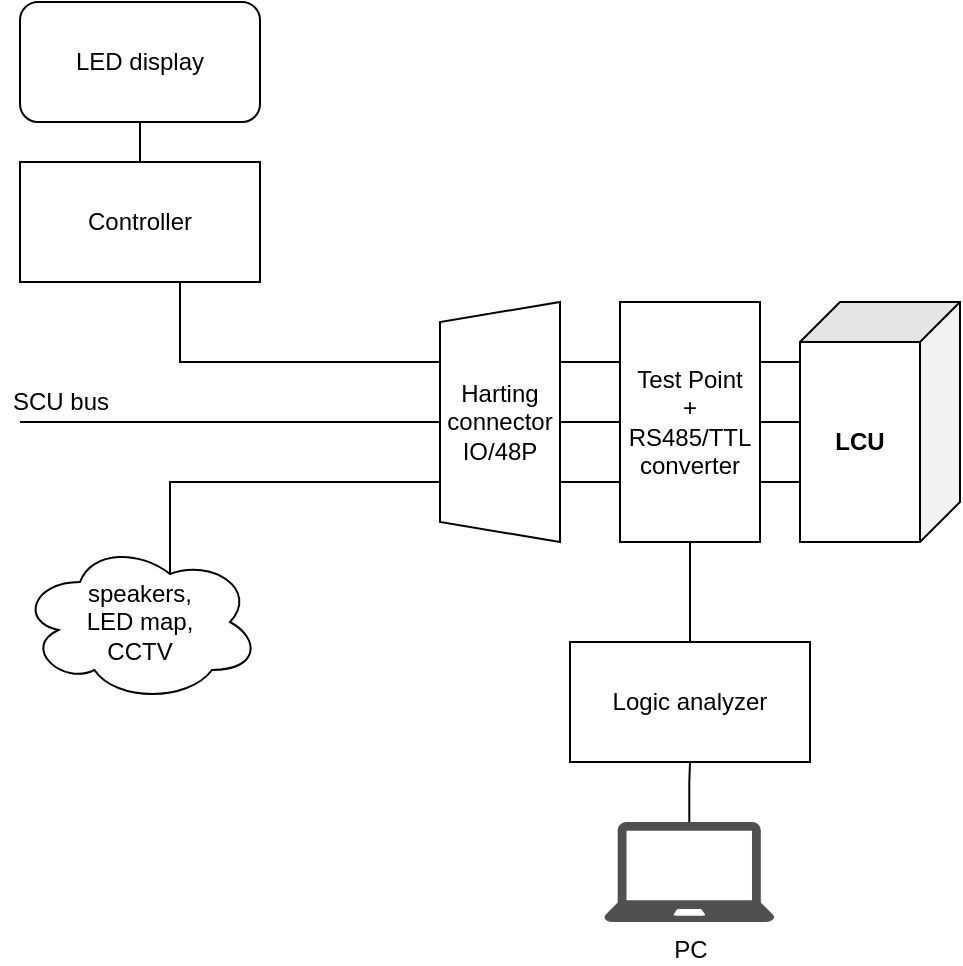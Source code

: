 <mxfile version="15.0.5" type="github">
  <diagram id="28rax-Cy5L170Nb3vJmQ" name="Page-1">
    <mxGraphModel dx="820" dy="437" grid="1" gridSize="10" guides="1" tooltips="1" connect="1" arrows="1" fold="1" page="1" pageScale="1" pageWidth="850" pageHeight="1100" math="0" shadow="0">
      <root>
        <mxCell id="0" />
        <mxCell id="1" parent="0" />
        <mxCell id="16buPfN0Um_-caRfvqG4-8" style="edgeStyle=orthogonalEdgeStyle;rounded=0;orthogonalLoop=1;jettySize=auto;html=1;exitX=0.25;exitY=0;exitDx=0;exitDy=0;entryX=0.283;entryY=0.988;entryDx=0;entryDy=0;entryPerimeter=0;endArrow=none;endFill=0;" edge="1" parent="1" source="16buPfN0Um_-caRfvqG4-1" target="16buPfN0Um_-caRfvqG4-2">
          <mxGeometry relative="1" as="geometry" />
        </mxCell>
        <mxCell id="16buPfN0Um_-caRfvqG4-23" style="edgeStyle=orthogonalEdgeStyle;rounded=0;orthogonalLoop=1;jettySize=auto;html=1;exitX=1;exitY=0.5;exitDx=0;exitDy=0;endArrow=none;endFill=0;" edge="1" parent="1" source="16buPfN0Um_-caRfvqG4-1" target="16buPfN0Um_-caRfvqG4-13">
          <mxGeometry relative="1" as="geometry" />
        </mxCell>
        <mxCell id="16buPfN0Um_-caRfvqG4-26" style="edgeStyle=orthogonalEdgeStyle;rounded=0;orthogonalLoop=1;jettySize=auto;html=1;exitX=0.5;exitY=0;exitDx=0;exitDy=0;endArrow=none;endFill=0;" edge="1" parent="1" source="16buPfN0Um_-caRfvqG4-1" target="16buPfN0Um_-caRfvqG4-2">
          <mxGeometry relative="1" as="geometry" />
        </mxCell>
        <mxCell id="16buPfN0Um_-caRfvqG4-27" style="edgeStyle=orthogonalEdgeStyle;rounded=0;orthogonalLoop=1;jettySize=auto;html=1;exitX=0.75;exitY=0;exitDx=0;exitDy=0;endArrow=none;endFill=0;" edge="1" parent="1" source="16buPfN0Um_-caRfvqG4-1" target="16buPfN0Um_-caRfvqG4-2">
          <mxGeometry relative="1" as="geometry" />
        </mxCell>
        <mxCell id="16buPfN0Um_-caRfvqG4-1" value="&lt;div&gt;Test Point&lt;/div&gt;&lt;div&gt;+&lt;/div&gt;&lt;div&gt;RS485/TTL converter&lt;br&gt;&lt;/div&gt;" style="rounded=0;whiteSpace=wrap;html=1;direction=south;" vertex="1" parent="1">
          <mxGeometry x="390" y="170" width="70" height="120" as="geometry" />
        </mxCell>
        <mxCell id="16buPfN0Um_-caRfvqG4-2" value="&lt;b&gt;LCU&lt;/b&gt;" style="shape=cube;whiteSpace=wrap;html=1;boundedLbl=1;backgroundOutline=1;darkOpacity=0.05;darkOpacity2=0.1;direction=south;" vertex="1" parent="1">
          <mxGeometry x="480" y="170" width="80" height="120" as="geometry" />
        </mxCell>
        <mxCell id="16buPfN0Um_-caRfvqG4-7" style="edgeStyle=orthogonalEdgeStyle;rounded=0;orthogonalLoop=1;jettySize=auto;html=1;exitX=0.75;exitY=1;exitDx=0;exitDy=0;entryX=0.25;entryY=1;entryDx=0;entryDy=0;endArrow=none;endFill=0;" edge="1" parent="1" source="16buPfN0Um_-caRfvqG4-3" target="16buPfN0Um_-caRfvqG4-1">
          <mxGeometry relative="1" as="geometry" />
        </mxCell>
        <mxCell id="16buPfN0Um_-caRfvqG4-17" style="edgeStyle=orthogonalEdgeStyle;rounded=0;orthogonalLoop=1;jettySize=auto;html=1;exitX=0.5;exitY=0;exitDx=0;exitDy=0;endArrow=none;endFill=0;" edge="1" parent="1" source="16buPfN0Um_-caRfvqG4-3">
          <mxGeometry relative="1" as="geometry">
            <mxPoint x="90" y="230" as="targetPoint" />
          </mxGeometry>
        </mxCell>
        <mxCell id="16buPfN0Um_-caRfvqG4-24" style="edgeStyle=orthogonalEdgeStyle;rounded=0;orthogonalLoop=1;jettySize=auto;html=1;exitX=0.5;exitY=1;exitDx=0;exitDy=0;entryX=0.5;entryY=1;entryDx=0;entryDy=0;endArrow=none;endFill=0;" edge="1" parent="1" source="16buPfN0Um_-caRfvqG4-3" target="16buPfN0Um_-caRfvqG4-1">
          <mxGeometry relative="1" as="geometry" />
        </mxCell>
        <mxCell id="16buPfN0Um_-caRfvqG4-25" style="edgeStyle=orthogonalEdgeStyle;rounded=0;orthogonalLoop=1;jettySize=auto;html=1;exitX=0.25;exitY=1;exitDx=0;exitDy=0;entryX=0.75;entryY=1;entryDx=0;entryDy=0;endArrow=none;endFill=0;" edge="1" parent="1" source="16buPfN0Um_-caRfvqG4-3" target="16buPfN0Um_-caRfvqG4-1">
          <mxGeometry relative="1" as="geometry" />
        </mxCell>
        <mxCell id="16buPfN0Um_-caRfvqG4-3" value="&lt;div&gt;Harting&lt;/div&gt;&lt;div&gt;connector&lt;/div&gt;&lt;div&gt;IO/48P&lt;br&gt;&lt;/div&gt;" style="shape=trapezoid;perimeter=trapezoidPerimeter;whiteSpace=wrap;html=1;fixedSize=1;direction=north;size=10;" vertex="1" parent="1">
          <mxGeometry x="300" y="170" width="60" height="120" as="geometry" />
        </mxCell>
        <mxCell id="16buPfN0Um_-caRfvqG4-6" style="edgeStyle=orthogonalEdgeStyle;rounded=0;orthogonalLoop=1;jettySize=auto;html=1;exitX=0.75;exitY=1;exitDx=0;exitDy=0;entryX=0.75;entryY=0;entryDx=0;entryDy=0;endArrow=none;endFill=0;" edge="1" parent="1" source="16buPfN0Um_-caRfvqG4-4" target="16buPfN0Um_-caRfvqG4-3">
          <mxGeometry relative="1" as="geometry">
            <Array as="points">
              <mxPoint x="170" y="160" />
              <mxPoint x="170" y="200" />
            </Array>
          </mxGeometry>
        </mxCell>
        <mxCell id="16buPfN0Um_-caRfvqG4-12" style="edgeStyle=orthogonalEdgeStyle;rounded=0;orthogonalLoop=1;jettySize=auto;html=1;exitX=0.5;exitY=0;exitDx=0;exitDy=0;entryX=0.5;entryY=1;entryDx=0;entryDy=0;endArrow=none;endFill=0;" edge="1" parent="1" source="16buPfN0Um_-caRfvqG4-4" target="16buPfN0Um_-caRfvqG4-5">
          <mxGeometry relative="1" as="geometry" />
        </mxCell>
        <mxCell id="16buPfN0Um_-caRfvqG4-4" value="Controller" style="rounded=0;whiteSpace=wrap;html=1;" vertex="1" parent="1">
          <mxGeometry x="90" y="100" width="120" height="60" as="geometry" />
        </mxCell>
        <mxCell id="16buPfN0Um_-caRfvqG4-5" value="LED display" style="rounded=1;whiteSpace=wrap;html=1;" vertex="1" parent="1">
          <mxGeometry x="90" y="20" width="120" height="60" as="geometry" />
        </mxCell>
        <mxCell id="16buPfN0Um_-caRfvqG4-11" style="edgeStyle=orthogonalEdgeStyle;rounded=0;orthogonalLoop=1;jettySize=auto;html=1;exitX=0.625;exitY=0.2;exitDx=0;exitDy=0;exitPerimeter=0;entryX=0.25;entryY=0;entryDx=0;entryDy=0;endArrow=none;endFill=0;" edge="1" parent="1" source="16buPfN0Um_-caRfvqG4-10" target="16buPfN0Um_-caRfvqG4-3">
          <mxGeometry relative="1" as="geometry">
            <Array as="points">
              <mxPoint x="165" y="260" />
            </Array>
          </mxGeometry>
        </mxCell>
        <mxCell id="16buPfN0Um_-caRfvqG4-10" value="&lt;div&gt;speakers, &lt;br&gt;&lt;/div&gt;&lt;div&gt;LED map, &lt;br&gt;&lt;/div&gt;&lt;div&gt;CCTV&lt;br&gt;&lt;/div&gt;" style="ellipse;shape=cloud;whiteSpace=wrap;html=1;" vertex="1" parent="1">
          <mxGeometry x="90" y="290" width="120" height="80" as="geometry" />
        </mxCell>
        <mxCell id="16buPfN0Um_-caRfvqG4-13" value="Logic analyzer" style="rounded=0;whiteSpace=wrap;html=1;" vertex="1" parent="1">
          <mxGeometry x="365" y="340" width="120" height="60" as="geometry" />
        </mxCell>
        <mxCell id="16buPfN0Um_-caRfvqG4-16" style="edgeStyle=orthogonalEdgeStyle;rounded=0;orthogonalLoop=1;jettySize=auto;html=1;entryX=0.5;entryY=1;entryDx=0;entryDy=0;endArrow=none;endFill=0;" edge="1" parent="1" source="16buPfN0Um_-caRfvqG4-15" target="16buPfN0Um_-caRfvqG4-13">
          <mxGeometry relative="1" as="geometry" />
        </mxCell>
        <mxCell id="16buPfN0Um_-caRfvqG4-15" value="PC" style="pointerEvents=1;shadow=0;dashed=0;html=1;strokeColor=none;fillColor=#505050;labelPosition=center;verticalLabelPosition=bottom;verticalAlign=top;outlineConnect=0;align=center;shape=mxgraph.office.devices.laptop;" vertex="1" parent="1">
          <mxGeometry x="382" y="430" width="85.29" height="50" as="geometry" />
        </mxCell>
        <mxCell id="16buPfN0Um_-caRfvqG4-18" value="SCU bus" style="text;html=1;align=center;verticalAlign=middle;resizable=0;points=[];autosize=1;strokeColor=none;fillColor=none;" vertex="1" parent="1">
          <mxGeometry x="80" y="210" width="60" height="20" as="geometry" />
        </mxCell>
      </root>
    </mxGraphModel>
  </diagram>
</mxfile>
